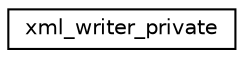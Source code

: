 digraph G
{
  edge [fontname="Helvetica",fontsize="10",labelfontname="Helvetica",labelfontsize="10"];
  node [fontname="Helvetica",fontsize="10",shape=record];
  rankdir="LR";
  Node1 [label="xml_writer_private",height=0.2,width=0.4,color="black", fillcolor="white", style="filled",URL="$structxml__writer__private.html"];
}
